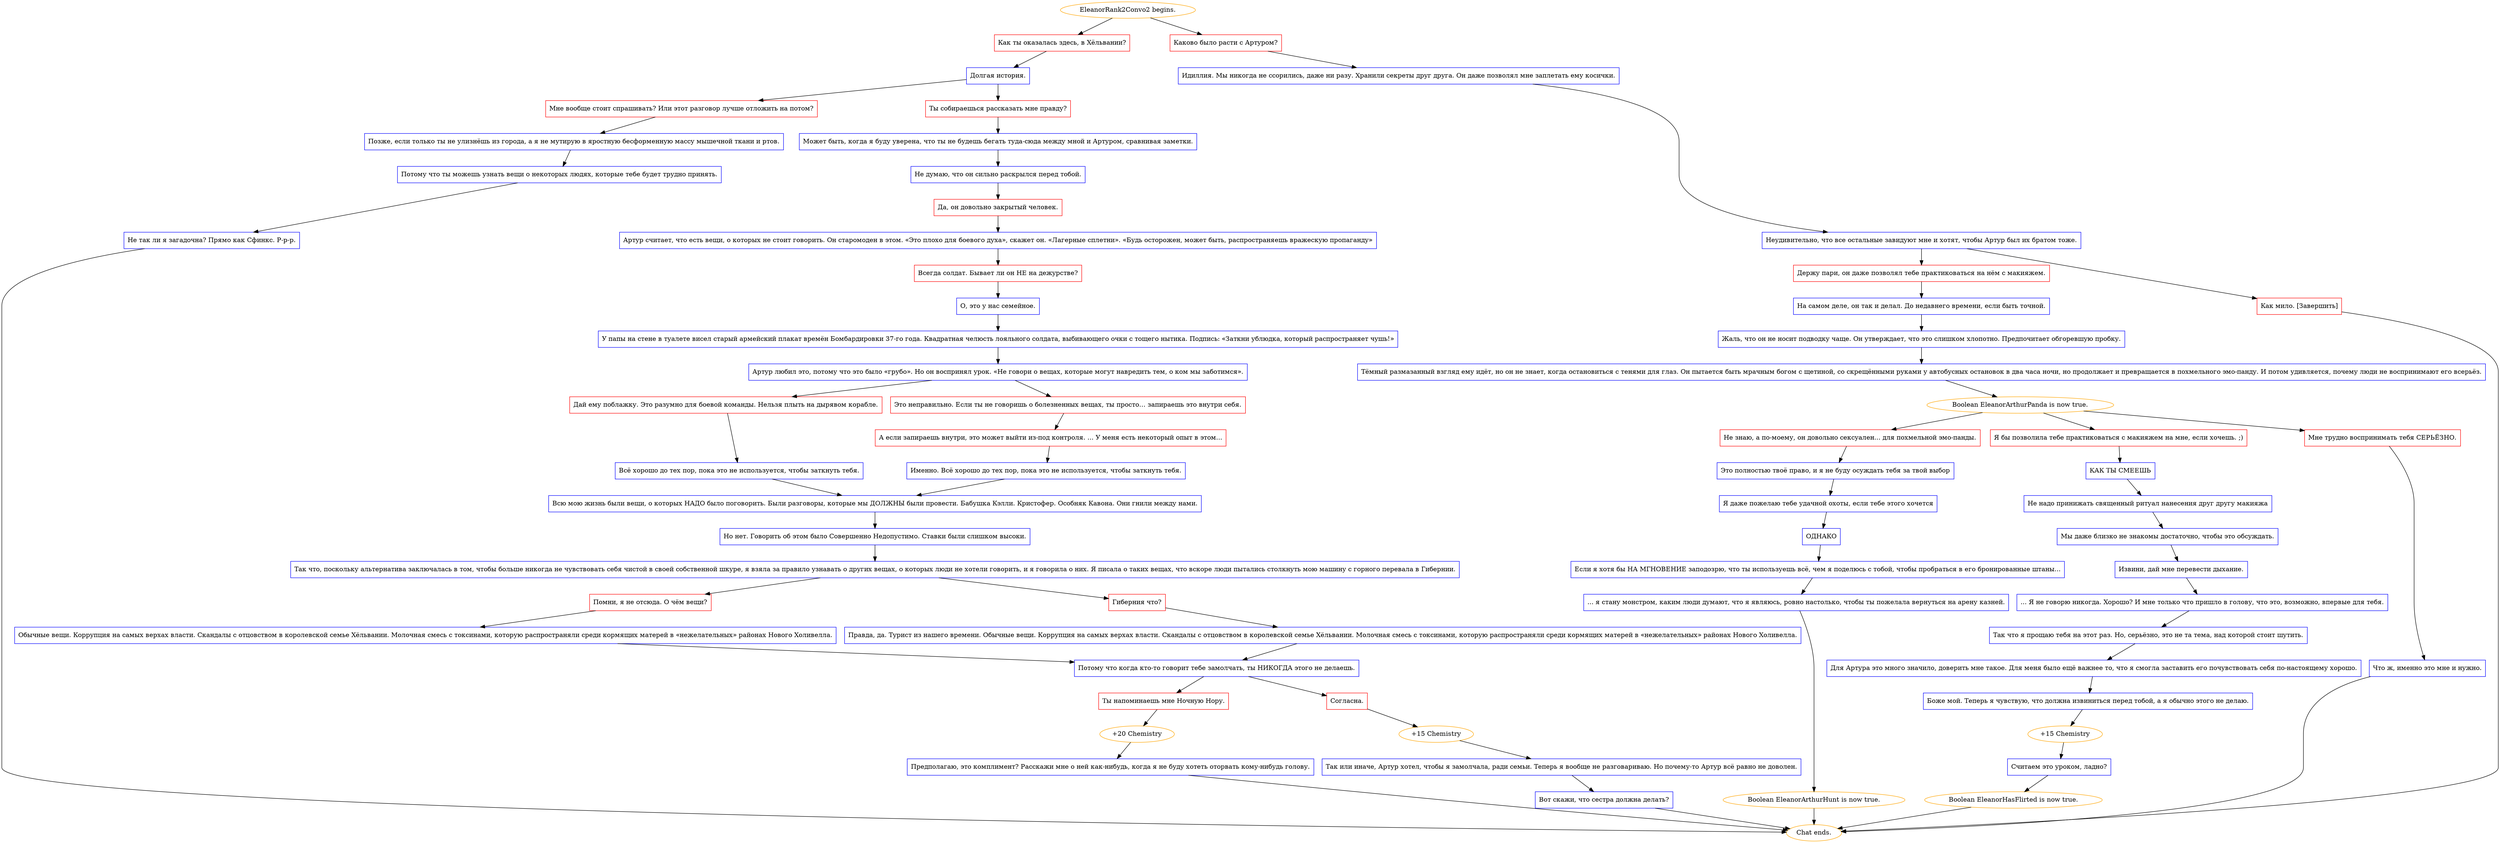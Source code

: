 digraph {
	"EleanorRank2Convo2 begins." [color=orange];
		"EleanorRank2Convo2 begins." -> j4002274921;
		"EleanorRank2Convo2 begins." -> j585587340;
	j4002274921 [label="Как ты оказалась здесь, в Хёльвании?",shape=box,color=red];
		j4002274921 -> j1142137289;
	j585587340 [label="Каково было расти с Артуром?",shape=box,color=red];
		j585587340 -> j3596944690;
	j1142137289 [label="Долгая история.",shape=box,color=blue];
		j1142137289 -> j3785457954;
		j1142137289 -> j3819153268;
	j3596944690 [label="Идиллия. Мы никогда не ссорились, даже ни разу. Хранили секреты друг друга. Он даже позволял мне заплетать ему косички.",shape=box,color=blue];
		j3596944690 -> j1637603799;
	j3785457954 [label="Мне вообще стоит спрашивать? Или этот разговор лучше отложить на потом?",shape=box,color=red];
		j3785457954 -> j3584223474;
	j3819153268 [label="Ты собираешься рассказать мне правду?",shape=box,color=red];
		j3819153268 -> j2262048596;
	j1637603799 [label="Неудивительно, что все остальные завидуют мне и хотят, чтобы Артур был их братом тоже.",shape=box,color=blue];
		j1637603799 -> j1380433234;
		j1637603799 -> j2245014576;
	j3584223474 [label="Позже, если только ты не улизнёшь из города, а я не мутирую в яростную бесформенную массу мышечной ткани и ртов.",shape=box,color=blue];
		j3584223474 -> j1748126788;
	j2262048596 [label="Может быть, когда я буду уверена, что ты не будешь бегать туда-сюда между мной и Артуром, сравнивая заметки.",shape=box,color=blue];
		j2262048596 -> j1047790431;
	j1380433234 [label="Держу пари, он даже позволял тебе практиковаться на нём с макияжем.",shape=box,color=red];
		j1380433234 -> j3799998531;
	j2245014576 [label="Как мило. [Завершить]",shape=box,color=red];
		j2245014576 -> "Chat ends.";
	j1748126788 [label="Потому что ты можешь узнать вещи о некоторых людях, которые тебе будет трудно принять.",shape=box,color=blue];
		j1748126788 -> j1824327221;
	j1047790431 [label="Не думаю, что он сильно раскрылся перед тобой.",shape=box,color=blue];
		j1047790431 -> j227874706;
	j3799998531 [label="На самом деле, он так и делал. До недавнего времени, если быть точной.",shape=box,color=blue];
		j3799998531 -> j1569456470;
	"Chat ends." [color=orange];
	j1824327221 [label="Не так ли я загадочна? Прямо как Сфинкс. Р-р-р.",shape=box,color=blue];
		j1824327221 -> "Chat ends.";
	j227874706 [label="Да, он довольно закрытый человек.",shape=box,color=red];
		j227874706 -> j2158333161;
	j1569456470 [label="Жаль, что он не носит подводку чаще. Он утверждает, что это слишком хлопотно. Предпочитает обгоревшую пробку.",shape=box,color=blue];
		j1569456470 -> j1201316807;
	j2158333161 [label="Артур считает, что есть вещи, о которых не стоит говорить. Он старомоден в этом. «Это плохо для боевого духа», скажет он. «Лагерные сплетни». «Будь осторожен, может быть, распространяешь вражескую пропаганду»",shape=box,color=blue];
		j2158333161 -> j2282159708;
	j1201316807 [label="Тёмный размазанный взгляд ему идёт, но он не знает, когда остановиться с тенями для глаз. Он пытается быть мрачным богом с щетиной, со скрещёнными руками у автобусных остановок в два часа ночи, но продолжает и превращается в похмельного эмо-панду. И потом удивляется, почему люди не воспринимают его всерьёз.",shape=box,color=blue];
		j1201316807 -> j3561361185;
	j2282159708 [label="Всегда солдат. Бывает ли он НЕ на дежурстве?",shape=box,color=red];
		j2282159708 -> j3168817732;
	j3561361185 [label="Boolean EleanorArthurPanda is now true.",color=orange];
		j3561361185 -> j1460220527;
		j3561361185 -> j2567685986;
		j3561361185 -> j1752267002;
	j3168817732 [label="О, это у нас семейное.",shape=box,color=blue];
		j3168817732 -> j1514952604;
	j1460220527 [label="Не знаю, а по-моему, он довольно сексуален... для похмельной эмо-панды.",shape=box,color=red];
		j1460220527 -> j1787445380;
	j2567685986 [label="Я бы позволила тебе практиковаться с макияжем на мне, если хочешь. ;)",shape=box,color=red];
		j2567685986 -> j2864462400;
	j1752267002 [label="Мне трудно воспринимать тебя СЕРЬЁЗНО.",shape=box,color=red];
		j1752267002 -> j328062917;
	j1514952604 [label="У папы на стене в туалете висел старый армейский плакат времён Бомбардировки 37-го года. Квадратная челюсть лояльного солдата, выбивающего очки с тощего нытика. Подпись: «Заткни ублюдка, который распространяет чушь!»",shape=box,color=blue];
		j1514952604 -> j1812247372;
	j1787445380 [label="Это полностью твоё право, и я не буду осуждать тебя за твой выбор",shape=box,color=blue];
		j1787445380 -> j798922658;
	j2864462400 [label="КАК ТЫ СМЕЕШЬ",shape=box,color=blue];
		j2864462400 -> j1977252649;
	j328062917 [label="Что ж, именно это мне и нужно.",shape=box,color=blue];
		j328062917 -> "Chat ends.";
	j1812247372 [label="Артур любил это, потому что это было «грубо». Но он воспринял урок. «Не говори о вещах, которые могут навредить тем, о ком мы заботимся».",shape=box,color=blue];
		j1812247372 -> j4023105408;
		j1812247372 -> j2750465968;
	j798922658 [label="Я даже пожелаю тебе удачной охоты, если тебе этого хочется",shape=box,color=blue];
		j798922658 -> j2722690686;
	j1977252649 [label="Не надо принижать священный ритуал нанесения друг другу макияжа",shape=box,color=blue];
		j1977252649 -> j1669440295;
	j4023105408 [label="Дай ему поблажку. Это разумно для боевой команды. Нельзя плыть на дырявом корабле.",shape=box,color=red];
		j4023105408 -> j3266315928;
	j2750465968 [label="Это неправильно. Если ты не говоришь о болезненных вещах, ты просто… запираешь это внутри себя.",shape=box,color=red];
		j2750465968 -> j349724164;
	j2722690686 [label="ОДНАКО",shape=box,color=blue];
		j2722690686 -> j1397457094;
	j1669440295 [label="Мы даже близко не знакомы достаточно, чтобы это обсуждать.",shape=box,color=blue];
		j1669440295 -> j2318732667;
	j3266315928 [label="Всё хорошо до тех пор, пока это не используется, чтобы заткнуть тебя.",shape=box,color=blue];
		j3266315928 -> j3483578708;
	j349724164 [label="А если запираешь внутри, это может выйти из-под контроля. ... У меня есть некоторый опыт в этом...",shape=box,color=red];
		j349724164 -> j2441067695;
	j1397457094 [label="Если я хотя бы НА МГНОВЕНИЕ заподозрю, что ты используешь всё, чем я поделюсь с тобой, чтобы пробраться в его бронированные штаны...",shape=box,color=blue];
		j1397457094 -> j2275984983;
	j2318732667 [label="Извини, дай мне перевести дыхание.",shape=box,color=blue];
		j2318732667 -> j1698525293;
	j3483578708 [label="Всю мою жизнь были вещи, о которых НАДО было поговорить. Были разговоры, которые мы ДОЛЖНЫ были провести. Бабушка Кэлли. Кристофер. Особняк Кавона. Они гнили между нами.",shape=box,color=blue];
		j3483578708 -> j2791746580;
	j2441067695 [label="Именно. Всё хорошо до тех пор, пока это не используется, чтобы заткнуть тебя.",shape=box,color=blue];
		j2441067695 -> j3483578708;
	j2275984983 [label="... я стану монстром, каким люди думают, что я являюсь, ровно настолько, чтобы ты пожелала вернуться на арену казней.",shape=box,color=blue];
		j2275984983 -> j674051346;
	j1698525293 [label="... Я не говорю никогда. Хорошо? И мне только что пришло в голову, что это, возможно, впервые для тебя.",shape=box,color=blue];
		j1698525293 -> j1930115104;
	j2791746580 [label="Но нет. Говорить об этом было Совершенно Недопустимо. Ставки были слишком высоки.",shape=box,color=blue];
		j2791746580 -> j1492507690;
	j674051346 [label="Boolean EleanorArthurHunt is now true.",color=orange];
		j674051346 -> "Chat ends.";
	j1930115104 [label="Так что я прощаю тебя на этот раз. Но, серьёзно, это не та тема, над которой стоит шутить.",shape=box,color=blue];
		j1930115104 -> j2469633304;
	j1492507690 [label="Так что, поскольку альтернатива заключалась в том, чтобы больше никогда не чувствовать себя чистой в своей собственной шкуре, я взяла за правило узнавать о других вещах, о которых люди не хотели говорить, и я говорила о них. Я писала о таких вещах, что вскоре люди пытались столкнуть мою машину с горного перевала в Гибернии.",shape=box,color=blue];
		j1492507690 -> j486312515;
		j1492507690 -> j3214660554;
	j2469633304 [label="Для Артура это много значило, доверить мне такое. Для меня было ещё важнее то, что я смогла заставить его почувствовать себя по-настоящему хорошо.",shape=box,color=blue];
		j2469633304 -> j3716180887;
	j486312515 [label="Помни, я не отсюда. О чём вещи?",shape=box,color=red];
		j486312515 -> j3717861746;
	j3214660554 [label="Гиберния что?",shape=box,color=red];
		j3214660554 -> j791290181;
	j3716180887 [label="Боже мой. Теперь я чувствую, что должна извиниться перед тобой, а я обычно этого не делаю.",shape=box,color=blue];
		j3716180887 -> j1768495130;
	j3717861746 [label="Обычные вещи. Коррупция на самых верхах власти. Скандалы с отцовством в королевской семье Хёльвании. Молочная смесь с токсинами, которую распространяли среди кормящих матерей в «нежелательных» районах Нового Холивелла.",shape=box,color=blue];
		j3717861746 -> j2516520715;
	j791290181 [label="Правда, да. Турист из нашего времени. Обычные вещи. Коррупция на самых верхах власти. Скандалы с отцовством в королевской семье Хёльвании. Молочная смесь с токсинами, которую распространяли среди кормящих матерей в «нежелательных» районах Нового Холивелла.",shape=box,color=blue];
		j791290181 -> j2516520715;
	j1768495130 [label="+15 Chemistry",color=orange];
		j1768495130 -> j2747490729;
	j2516520715 [label="Потому что когда кто-то говорит тебе замолчать, ты НИКОГДА этого не делаешь.",shape=box,color=blue];
		j2516520715 -> j2032722350;
		j2516520715 -> j481313278;
	j2747490729 [label="Считаем это уроком, ладно?",shape=box,color=blue];
		j2747490729 -> j4205890645;
	j2032722350 [label="Ты напоминаешь мне Ночную Нору.",shape=box,color=red];
		j2032722350 -> j2723754112;
	j481313278 [label="Согласна.",shape=box,color=red];
		j481313278 -> j1897125943;
	j4205890645 [label="Boolean EleanorHasFlirted is now true.",color=orange];
		j4205890645 -> "Chat ends.";
	j2723754112 [label="+20 Chemistry",color=orange];
		j2723754112 -> j2250552318;
	j1897125943 [label="+15 Chemistry",color=orange];
		j1897125943 -> j1978170133;
	j2250552318 [label="Предполагаю, это комплимент? Расскажи мне о ней как-нибудь, когда я не буду хотеть оторвать кому-нибудь голову.",shape=box,color=blue];
		j2250552318 -> "Chat ends.";
	j1978170133 [label="Так или иначе, Артур хотел, чтобы я замолчала, ради семьи. Теперь я вообще не разговариваю. Но почему-то Артур всё равно не доволен.",shape=box,color=blue];
		j1978170133 -> j124103643;
	j124103643 [label="Вот скажи, что сестра должна делать?",shape=box,color=blue];
		j124103643 -> "Chat ends.";
}